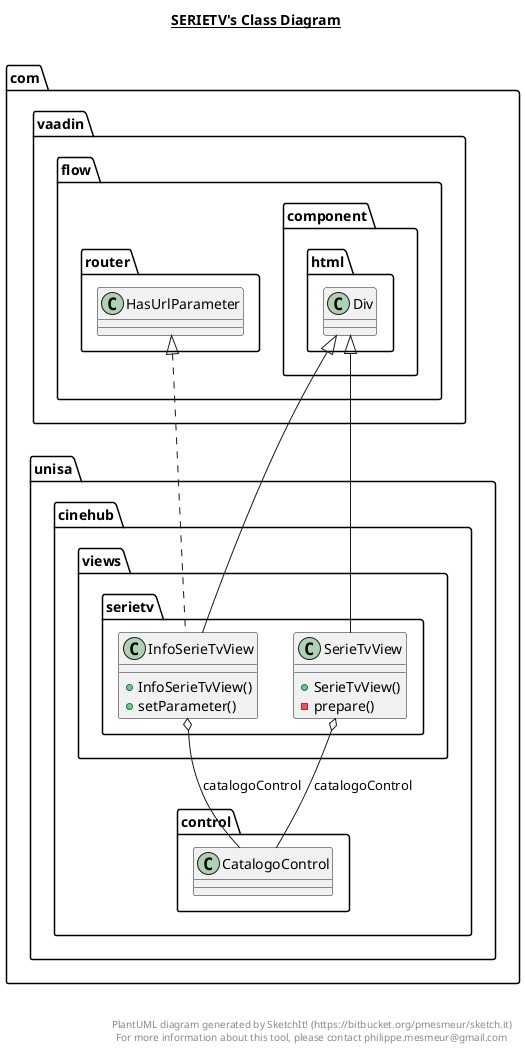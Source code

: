 @startuml

title __SERIETV's Class Diagram__\n

  namespace com.unisa.cinehub {
    namespace views.serietv {
      class com.unisa.cinehub.views.serietv.InfoSerieTvView {
          + InfoSerieTvView()
          + setParameter()
      }
    }
  }
  

  namespace com.unisa.cinehub {
    namespace views.serietv {
      class com.unisa.cinehub.views.serietv.SerieTvView {
          + SerieTvView()
          - prepare()
      }
    }
  }
  

  com.unisa.cinehub.views.serietv.InfoSerieTvView .up.|> com.vaadin.flow.router.HasUrlParameter
  com.unisa.cinehub.views.serietv.InfoSerieTvView -up-|> com.vaadin.flow.component.html.Div
  com.unisa.cinehub.views.serietv.InfoSerieTvView o-- com.unisa.cinehub.control.CatalogoControl : catalogoControl
  com.unisa.cinehub.views.serietv.SerieTvView -up-|> com.vaadin.flow.component.html.Div
  com.unisa.cinehub.views.serietv.SerieTvView o-- com.unisa.cinehub.control.CatalogoControl : catalogoControl


right footer


PlantUML diagram generated by SketchIt! (https://bitbucket.org/pmesmeur/sketch.it)
For more information about this tool, please contact philippe.mesmeur@gmail.com
endfooter

@enduml
